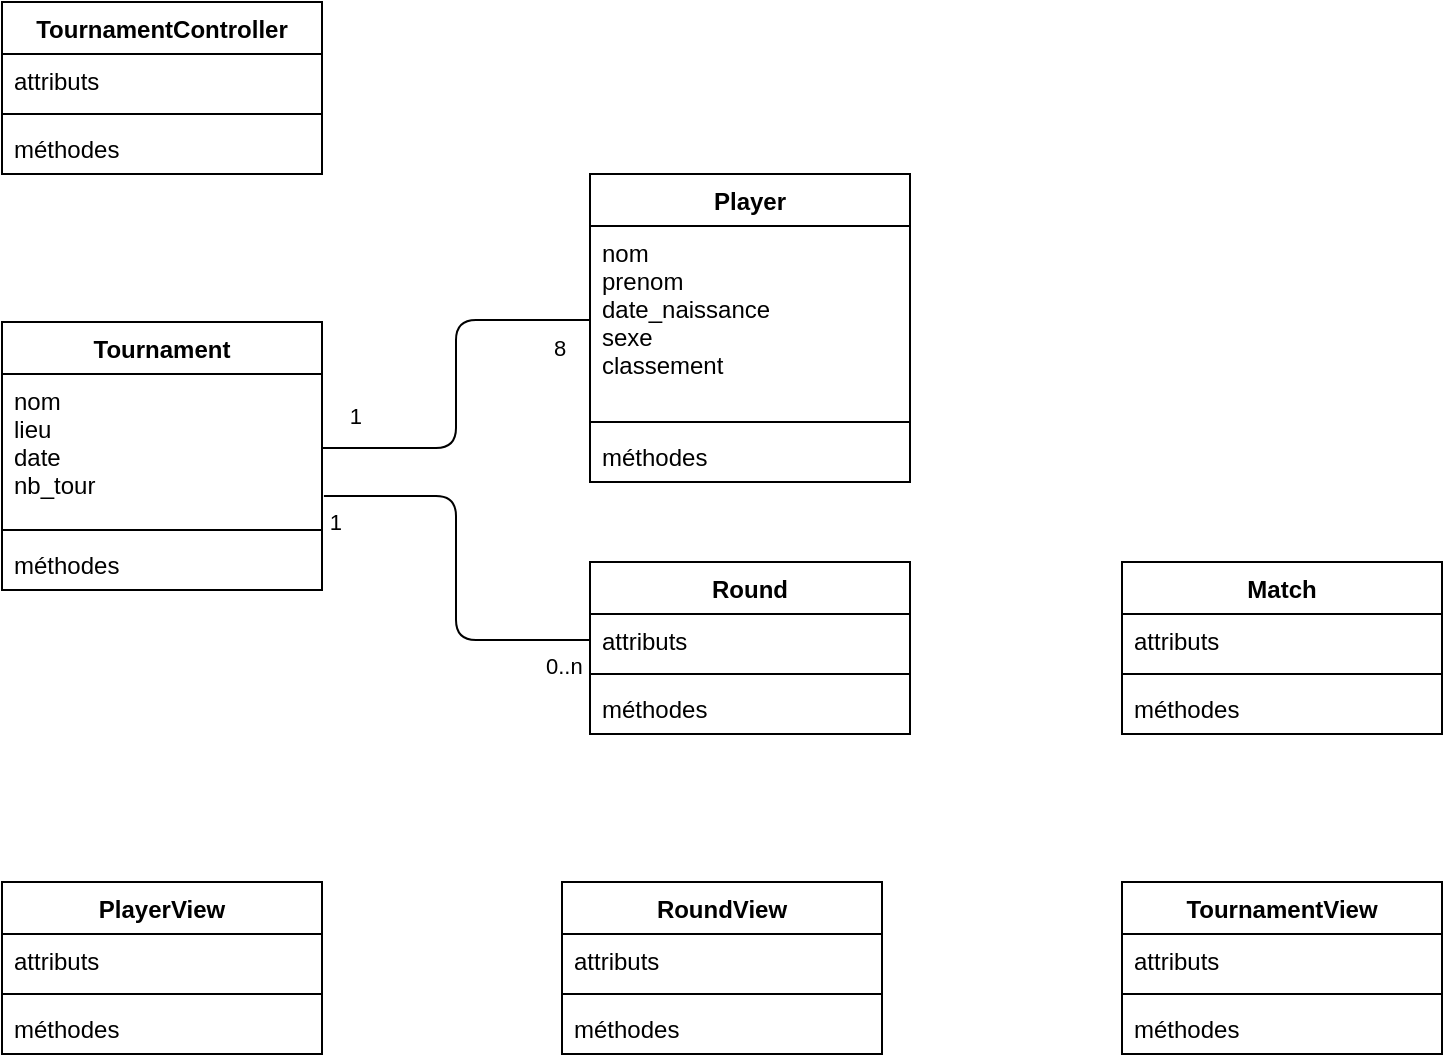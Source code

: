 <mxfile version="14.5.1" type="device"><diagram id="jD-L4EG2EkRNWfBdZqCQ" name="Page-1"><mxGraphModel dx="1106" dy="814" grid="1" gridSize="10" guides="1" tooltips="1" connect="1" arrows="1" fold="1" page="1" pageScale="1" pageWidth="827" pageHeight="1169" math="0" shadow="0"><root><mxCell id="0"/><mxCell id="1" parent="0"/><mxCell id="DvzfocTbg4C-KsFFwemT-1" value="TournamentController" style="swimlane;fontStyle=1;align=center;verticalAlign=top;childLayout=stackLayout;horizontal=1;startSize=26;horizontalStack=0;resizeParent=1;resizeParentMax=0;resizeLast=0;collapsible=1;marginBottom=0;" parent="1" vertex="1"><mxGeometry x="120" y="40" width="160" height="86" as="geometry"/></mxCell><mxCell id="DvzfocTbg4C-KsFFwemT-2" value="attributs" style="text;strokeColor=none;fillColor=none;align=left;verticalAlign=top;spacingLeft=4;spacingRight=4;overflow=hidden;rotatable=0;points=[[0,0.5],[1,0.5]];portConstraint=eastwest;" parent="DvzfocTbg4C-KsFFwemT-1" vertex="1"><mxGeometry y="26" width="160" height="26" as="geometry"/></mxCell><mxCell id="DvzfocTbg4C-KsFFwemT-3" value="" style="line;strokeWidth=1;fillColor=none;align=left;verticalAlign=middle;spacingTop=-1;spacingLeft=3;spacingRight=3;rotatable=0;labelPosition=right;points=[];portConstraint=eastwest;" parent="DvzfocTbg4C-KsFFwemT-1" vertex="1"><mxGeometry y="52" width="160" height="8" as="geometry"/></mxCell><mxCell id="DvzfocTbg4C-KsFFwemT-4" value="méthodes&#10;" style="text;strokeColor=none;fillColor=none;align=left;verticalAlign=top;spacingLeft=4;spacingRight=4;overflow=hidden;rotatable=0;points=[[0,0.5],[1,0.5]];portConstraint=eastwest;" parent="DvzfocTbg4C-KsFFwemT-1" vertex="1"><mxGeometry y="60" width="160" height="26" as="geometry"/></mxCell><mxCell id="eEoG3saoKk7l27hgoE5M-1" value="Round" style="swimlane;fontStyle=1;align=center;verticalAlign=top;childLayout=stackLayout;horizontal=1;startSize=26;horizontalStack=0;resizeParent=1;resizeParentMax=0;resizeLast=0;collapsible=1;marginBottom=0;" parent="1" vertex="1"><mxGeometry x="414" y="320" width="160" height="86" as="geometry"/></mxCell><mxCell id="eEoG3saoKk7l27hgoE5M-2" value="attributs" style="text;strokeColor=none;fillColor=none;align=left;verticalAlign=top;spacingLeft=4;spacingRight=4;overflow=hidden;rotatable=0;points=[[0,0.5],[1,0.5]];portConstraint=eastwest;" parent="eEoG3saoKk7l27hgoE5M-1" vertex="1"><mxGeometry y="26" width="160" height="26" as="geometry"/></mxCell><mxCell id="eEoG3saoKk7l27hgoE5M-3" value="" style="line;strokeWidth=1;fillColor=none;align=left;verticalAlign=middle;spacingTop=-1;spacingLeft=3;spacingRight=3;rotatable=0;labelPosition=right;points=[];portConstraint=eastwest;" parent="eEoG3saoKk7l27hgoE5M-1" vertex="1"><mxGeometry y="52" width="160" height="8" as="geometry"/></mxCell><mxCell id="eEoG3saoKk7l27hgoE5M-4" value="méthodes&#10;" style="text;strokeColor=none;fillColor=none;align=left;verticalAlign=top;spacingLeft=4;spacingRight=4;overflow=hidden;rotatable=0;points=[[0,0.5],[1,0.5]];portConstraint=eastwest;" parent="eEoG3saoKk7l27hgoE5M-1" vertex="1"><mxGeometry y="60" width="160" height="26" as="geometry"/></mxCell><mxCell id="eEoG3saoKk7l27hgoE5M-5" value="Player" style="swimlane;fontStyle=1;align=center;verticalAlign=top;childLayout=stackLayout;horizontal=1;startSize=26;horizontalStack=0;resizeParent=1;resizeParentMax=0;resizeLast=0;collapsible=1;marginBottom=0;" parent="1" vertex="1"><mxGeometry x="414" y="126" width="160" height="154" as="geometry"/></mxCell><mxCell id="eEoG3saoKk7l27hgoE5M-6" value="nom&#10;prenom&#10;date_naissance&#10;sexe&#10;classement" style="text;strokeColor=none;fillColor=none;align=left;verticalAlign=top;spacingLeft=4;spacingRight=4;overflow=hidden;rotatable=0;points=[[0,0.5],[1,0.5]];portConstraint=eastwest;" parent="eEoG3saoKk7l27hgoE5M-5" vertex="1"><mxGeometry y="26" width="160" height="94" as="geometry"/></mxCell><mxCell id="eEoG3saoKk7l27hgoE5M-7" value="" style="line;strokeWidth=1;fillColor=none;align=left;verticalAlign=middle;spacingTop=-1;spacingLeft=3;spacingRight=3;rotatable=0;labelPosition=right;points=[];portConstraint=eastwest;" parent="eEoG3saoKk7l27hgoE5M-5" vertex="1"><mxGeometry y="120" width="160" height="8" as="geometry"/></mxCell><mxCell id="eEoG3saoKk7l27hgoE5M-8" value="méthodes&#10;" style="text;strokeColor=none;fillColor=none;align=left;verticalAlign=top;spacingLeft=4;spacingRight=4;overflow=hidden;rotatable=0;points=[[0,0.5],[1,0.5]];portConstraint=eastwest;" parent="eEoG3saoKk7l27hgoE5M-5" vertex="1"><mxGeometry y="128" width="160" height="26" as="geometry"/></mxCell><mxCell id="eEoG3saoKk7l27hgoE5M-9" value="Match" style="swimlane;fontStyle=1;align=center;verticalAlign=top;childLayout=stackLayout;horizontal=1;startSize=26;horizontalStack=0;resizeParent=1;resizeParentMax=0;resizeLast=0;collapsible=1;marginBottom=0;" parent="1" vertex="1"><mxGeometry x="680" y="320" width="160" height="86" as="geometry"/></mxCell><mxCell id="eEoG3saoKk7l27hgoE5M-10" value="attributs" style="text;strokeColor=none;fillColor=none;align=left;verticalAlign=top;spacingLeft=4;spacingRight=4;overflow=hidden;rotatable=0;points=[[0,0.5],[1,0.5]];portConstraint=eastwest;" parent="eEoG3saoKk7l27hgoE5M-9" vertex="1"><mxGeometry y="26" width="160" height="26" as="geometry"/></mxCell><mxCell id="eEoG3saoKk7l27hgoE5M-11" value="" style="line;strokeWidth=1;fillColor=none;align=left;verticalAlign=middle;spacingTop=-1;spacingLeft=3;spacingRight=3;rotatable=0;labelPosition=right;points=[];portConstraint=eastwest;" parent="eEoG3saoKk7l27hgoE5M-9" vertex="1"><mxGeometry y="52" width="160" height="8" as="geometry"/></mxCell><mxCell id="eEoG3saoKk7l27hgoE5M-12" value="méthodes&#10;" style="text;strokeColor=none;fillColor=none;align=left;verticalAlign=top;spacingLeft=4;spacingRight=4;overflow=hidden;rotatable=0;points=[[0,0.5],[1,0.5]];portConstraint=eastwest;" parent="eEoG3saoKk7l27hgoE5M-9" vertex="1"><mxGeometry y="60" width="160" height="26" as="geometry"/></mxCell><mxCell id="eEoG3saoKk7l27hgoE5M-13" value="PlayerView" style="swimlane;fontStyle=1;align=center;verticalAlign=top;childLayout=stackLayout;horizontal=1;startSize=26;horizontalStack=0;resizeParent=1;resizeParentMax=0;resizeLast=0;collapsible=1;marginBottom=0;" parent="1" vertex="1"><mxGeometry x="120" y="480" width="160" height="86" as="geometry"/></mxCell><mxCell id="eEoG3saoKk7l27hgoE5M-14" value="attributs" style="text;strokeColor=none;fillColor=none;align=left;verticalAlign=top;spacingLeft=4;spacingRight=4;overflow=hidden;rotatable=0;points=[[0,0.5],[1,0.5]];portConstraint=eastwest;" parent="eEoG3saoKk7l27hgoE5M-13" vertex="1"><mxGeometry y="26" width="160" height="26" as="geometry"/></mxCell><mxCell id="eEoG3saoKk7l27hgoE5M-15" value="" style="line;strokeWidth=1;fillColor=none;align=left;verticalAlign=middle;spacingTop=-1;spacingLeft=3;spacingRight=3;rotatable=0;labelPosition=right;points=[];portConstraint=eastwest;" parent="eEoG3saoKk7l27hgoE5M-13" vertex="1"><mxGeometry y="52" width="160" height="8" as="geometry"/></mxCell><mxCell id="eEoG3saoKk7l27hgoE5M-16" value="méthodes&#10;" style="text;strokeColor=none;fillColor=none;align=left;verticalAlign=top;spacingLeft=4;spacingRight=4;overflow=hidden;rotatable=0;points=[[0,0.5],[1,0.5]];portConstraint=eastwest;" parent="eEoG3saoKk7l27hgoE5M-13" vertex="1"><mxGeometry y="60" width="160" height="26" as="geometry"/></mxCell><mxCell id="eEoG3saoKk7l27hgoE5M-17" value="Tournament" style="swimlane;fontStyle=1;align=center;verticalAlign=top;childLayout=stackLayout;horizontal=1;startSize=26;horizontalStack=0;resizeParent=1;resizeParentMax=0;resizeLast=0;collapsible=1;marginBottom=0;" parent="1" vertex="1"><mxGeometry x="120" y="200" width="160" height="134" as="geometry"/></mxCell><mxCell id="eEoG3saoKk7l27hgoE5M-18" value="nom&#10;lieu&#10;date&#10;nb_tour&#10;" style="text;strokeColor=none;fillColor=none;align=left;verticalAlign=top;spacingLeft=4;spacingRight=4;overflow=hidden;rotatable=0;points=[[0,0.5],[1,0.5]];portConstraint=eastwest;" parent="eEoG3saoKk7l27hgoE5M-17" vertex="1"><mxGeometry y="26" width="160" height="74" as="geometry"/></mxCell><mxCell id="eEoG3saoKk7l27hgoE5M-19" value="" style="line;strokeWidth=1;fillColor=none;align=left;verticalAlign=middle;spacingTop=-1;spacingLeft=3;spacingRight=3;rotatable=0;labelPosition=right;points=[];portConstraint=eastwest;" parent="eEoG3saoKk7l27hgoE5M-17" vertex="1"><mxGeometry y="100" width="160" height="8" as="geometry"/></mxCell><mxCell id="eEoG3saoKk7l27hgoE5M-20" value="méthodes&#10;" style="text;strokeColor=none;fillColor=none;align=left;verticalAlign=top;spacingLeft=4;spacingRight=4;overflow=hidden;rotatable=0;points=[[0,0.5],[1,0.5]];portConstraint=eastwest;" parent="eEoG3saoKk7l27hgoE5M-17" vertex="1"><mxGeometry y="108" width="160" height="26" as="geometry"/></mxCell><mxCell id="eEoG3saoKk7l27hgoE5M-21" value="RoundView" style="swimlane;fontStyle=1;align=center;verticalAlign=top;childLayout=stackLayout;horizontal=1;startSize=26;horizontalStack=0;resizeParent=1;resizeParentMax=0;resizeLast=0;collapsible=1;marginBottom=0;" parent="1" vertex="1"><mxGeometry x="400" y="480" width="160" height="86" as="geometry"/></mxCell><mxCell id="eEoG3saoKk7l27hgoE5M-22" value="attributs" style="text;strokeColor=none;fillColor=none;align=left;verticalAlign=top;spacingLeft=4;spacingRight=4;overflow=hidden;rotatable=0;points=[[0,0.5],[1,0.5]];portConstraint=eastwest;" parent="eEoG3saoKk7l27hgoE5M-21" vertex="1"><mxGeometry y="26" width="160" height="26" as="geometry"/></mxCell><mxCell id="eEoG3saoKk7l27hgoE5M-23" value="" style="line;strokeWidth=1;fillColor=none;align=left;verticalAlign=middle;spacingTop=-1;spacingLeft=3;spacingRight=3;rotatable=0;labelPosition=right;points=[];portConstraint=eastwest;" parent="eEoG3saoKk7l27hgoE5M-21" vertex="1"><mxGeometry y="52" width="160" height="8" as="geometry"/></mxCell><mxCell id="eEoG3saoKk7l27hgoE5M-24" value="méthodes&#10;" style="text;strokeColor=none;fillColor=none;align=left;verticalAlign=top;spacingLeft=4;spacingRight=4;overflow=hidden;rotatable=0;points=[[0,0.5],[1,0.5]];portConstraint=eastwest;" parent="eEoG3saoKk7l27hgoE5M-21" vertex="1"><mxGeometry y="60" width="160" height="26" as="geometry"/></mxCell><mxCell id="eEoG3saoKk7l27hgoE5M-25" value="TournamentView" style="swimlane;fontStyle=1;align=center;verticalAlign=top;childLayout=stackLayout;horizontal=1;startSize=26;horizontalStack=0;resizeParent=1;resizeParentMax=0;resizeLast=0;collapsible=1;marginBottom=0;" parent="1" vertex="1"><mxGeometry x="680" y="480" width="160" height="86" as="geometry"/></mxCell><mxCell id="eEoG3saoKk7l27hgoE5M-26" value="attributs" style="text;strokeColor=none;fillColor=none;align=left;verticalAlign=top;spacingLeft=4;spacingRight=4;overflow=hidden;rotatable=0;points=[[0,0.5],[1,0.5]];portConstraint=eastwest;" parent="eEoG3saoKk7l27hgoE5M-25" vertex="1"><mxGeometry y="26" width="160" height="26" as="geometry"/></mxCell><mxCell id="eEoG3saoKk7l27hgoE5M-27" value="" style="line;strokeWidth=1;fillColor=none;align=left;verticalAlign=middle;spacingTop=-1;spacingLeft=3;spacingRight=3;rotatable=0;labelPosition=right;points=[];portConstraint=eastwest;" parent="eEoG3saoKk7l27hgoE5M-25" vertex="1"><mxGeometry y="52" width="160" height="8" as="geometry"/></mxCell><mxCell id="eEoG3saoKk7l27hgoE5M-28" value="méthodes&#10;" style="text;strokeColor=none;fillColor=none;align=left;verticalAlign=top;spacingLeft=4;spacingRight=4;overflow=hidden;rotatable=0;points=[[0,0.5],[1,0.5]];portConstraint=eastwest;" parent="eEoG3saoKk7l27hgoE5M-25" vertex="1"><mxGeometry y="60" width="160" height="26" as="geometry"/></mxCell><mxCell id="eEoG3saoKk7l27hgoE5M-29" value="" style="endArrow=none;html=1;endSize=12;startArrow=none;startSize=14;startFill=0;edgeStyle=orthogonalEdgeStyle;entryX=1;entryY=0.5;entryDx=0;entryDy=0;endFill=0;exitX=0;exitY=0.5;exitDx=0;exitDy=0;" parent="1" source="eEoG3saoKk7l27hgoE5M-6" target="eEoG3saoKk7l27hgoE5M-18" edge="1"><mxGeometry x="-0.333" y="-39" relative="1" as="geometry"><mxPoint x="340" y="340" as="sourcePoint"/><mxPoint x="470" y="550" as="targetPoint"/><mxPoint as="offset"/></mxGeometry></mxCell><mxCell id="eEoG3saoKk7l27hgoE5M-30" value="8" style="edgeLabel;resizable=0;html=1;align=left;verticalAlign=top;" parent="eEoG3saoKk7l27hgoE5M-29" connectable="0" vertex="1"><mxGeometry x="-1" relative="1" as="geometry"><mxPoint x="-20" y="1" as="offset"/></mxGeometry></mxCell><mxCell id="eEoG3saoKk7l27hgoE5M-31" value="1" style="edgeLabel;resizable=0;html=1;align=right;verticalAlign=top;" parent="eEoG3saoKk7l27hgoE5M-29" connectable="0" vertex="1"><mxGeometry x="1" relative="1" as="geometry"><mxPoint x="20.01" y="-29" as="offset"/></mxGeometry></mxCell><mxCell id="hZv6NIjQd51wMGarw1Z9-1" value="" style="endArrow=none;html=1;endSize=12;startArrow=none;startSize=14;startFill=0;edgeStyle=orthogonalEdgeStyle;entryX=1.006;entryY=0.824;entryDx=0;entryDy=0;entryPerimeter=0;exitX=0;exitY=0.5;exitDx=0;exitDy=0;endFill=0;" edge="1" parent="1" source="eEoG3saoKk7l27hgoE5M-2" target="eEoG3saoKk7l27hgoE5M-18"><mxGeometry relative="1" as="geometry"><mxPoint x="450" y="420" as="sourcePoint"/><mxPoint x="610" y="420" as="targetPoint"/></mxGeometry></mxCell><mxCell id="hZv6NIjQd51wMGarw1Z9-2" value="0..n" style="edgeLabel;resizable=0;html=1;align=left;verticalAlign=top;" connectable="0" vertex="1" parent="hZv6NIjQd51wMGarw1Z9-1"><mxGeometry x="-1" relative="1" as="geometry"><mxPoint x="-24" as="offset"/></mxGeometry></mxCell><mxCell id="hZv6NIjQd51wMGarw1Z9-3" value="1" style="edgeLabel;resizable=0;html=1;align=right;verticalAlign=top;" connectable="0" vertex="1" parent="hZv6NIjQd51wMGarw1Z9-1"><mxGeometry x="1" relative="1" as="geometry"><mxPoint x="9" as="offset"/></mxGeometry></mxCell></root></mxGraphModel></diagram></mxfile>